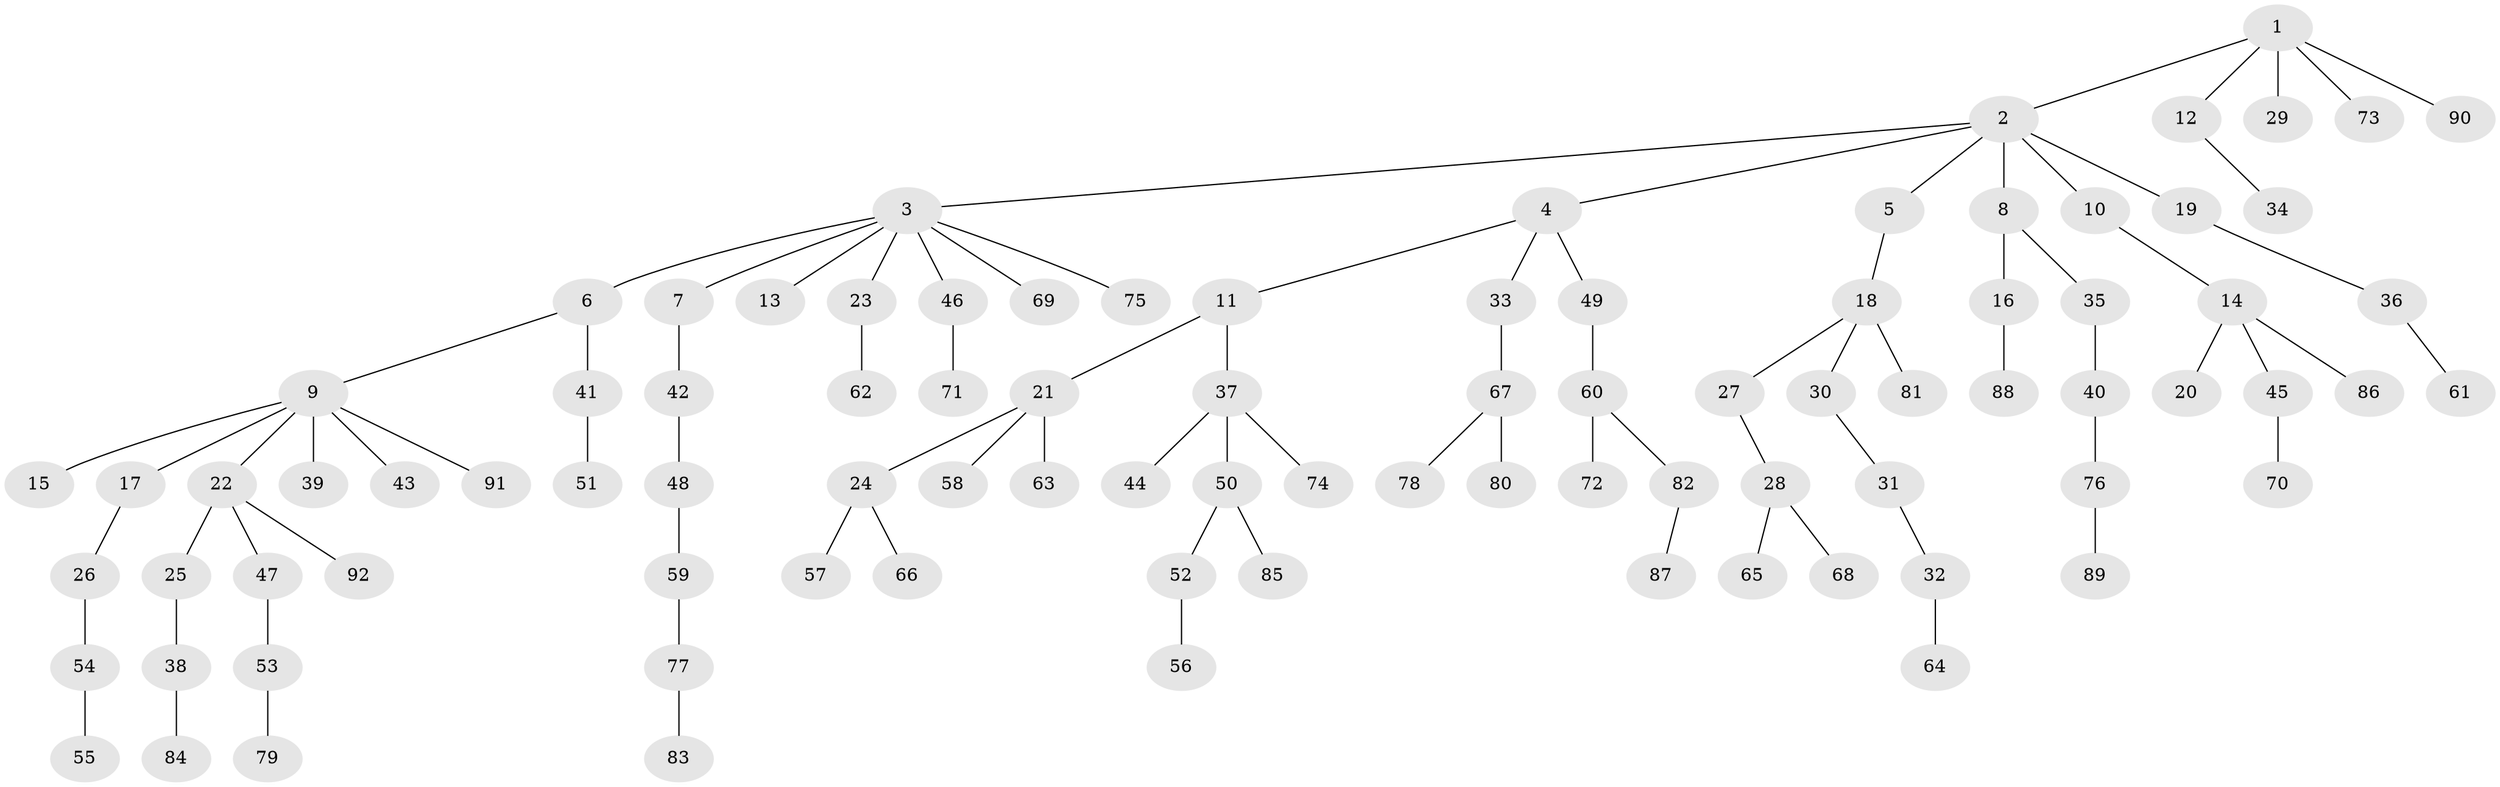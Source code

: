 // coarse degree distribution, {4: 0.07936507936507936, 13: 0.015873015873015872, 2: 0.2698412698412698, 3: 0.09523809523809523, 6: 0.015873015873015872, 1: 0.5238095238095238}
// Generated by graph-tools (version 1.1) at 2025/24/03/03/25 07:24:08]
// undirected, 92 vertices, 91 edges
graph export_dot {
graph [start="1"]
  node [color=gray90,style=filled];
  1;
  2;
  3;
  4;
  5;
  6;
  7;
  8;
  9;
  10;
  11;
  12;
  13;
  14;
  15;
  16;
  17;
  18;
  19;
  20;
  21;
  22;
  23;
  24;
  25;
  26;
  27;
  28;
  29;
  30;
  31;
  32;
  33;
  34;
  35;
  36;
  37;
  38;
  39;
  40;
  41;
  42;
  43;
  44;
  45;
  46;
  47;
  48;
  49;
  50;
  51;
  52;
  53;
  54;
  55;
  56;
  57;
  58;
  59;
  60;
  61;
  62;
  63;
  64;
  65;
  66;
  67;
  68;
  69;
  70;
  71;
  72;
  73;
  74;
  75;
  76;
  77;
  78;
  79;
  80;
  81;
  82;
  83;
  84;
  85;
  86;
  87;
  88;
  89;
  90;
  91;
  92;
  1 -- 2;
  1 -- 12;
  1 -- 29;
  1 -- 73;
  1 -- 90;
  2 -- 3;
  2 -- 4;
  2 -- 5;
  2 -- 8;
  2 -- 10;
  2 -- 19;
  3 -- 6;
  3 -- 7;
  3 -- 13;
  3 -- 23;
  3 -- 46;
  3 -- 69;
  3 -- 75;
  4 -- 11;
  4 -- 33;
  4 -- 49;
  5 -- 18;
  6 -- 9;
  6 -- 41;
  7 -- 42;
  8 -- 16;
  8 -- 35;
  9 -- 15;
  9 -- 17;
  9 -- 22;
  9 -- 39;
  9 -- 43;
  9 -- 91;
  10 -- 14;
  11 -- 21;
  11 -- 37;
  12 -- 34;
  14 -- 20;
  14 -- 45;
  14 -- 86;
  16 -- 88;
  17 -- 26;
  18 -- 27;
  18 -- 30;
  18 -- 81;
  19 -- 36;
  21 -- 24;
  21 -- 58;
  21 -- 63;
  22 -- 25;
  22 -- 47;
  22 -- 92;
  23 -- 62;
  24 -- 57;
  24 -- 66;
  25 -- 38;
  26 -- 54;
  27 -- 28;
  28 -- 65;
  28 -- 68;
  30 -- 31;
  31 -- 32;
  32 -- 64;
  33 -- 67;
  35 -- 40;
  36 -- 61;
  37 -- 44;
  37 -- 50;
  37 -- 74;
  38 -- 84;
  40 -- 76;
  41 -- 51;
  42 -- 48;
  45 -- 70;
  46 -- 71;
  47 -- 53;
  48 -- 59;
  49 -- 60;
  50 -- 52;
  50 -- 85;
  52 -- 56;
  53 -- 79;
  54 -- 55;
  59 -- 77;
  60 -- 72;
  60 -- 82;
  67 -- 78;
  67 -- 80;
  76 -- 89;
  77 -- 83;
  82 -- 87;
}
